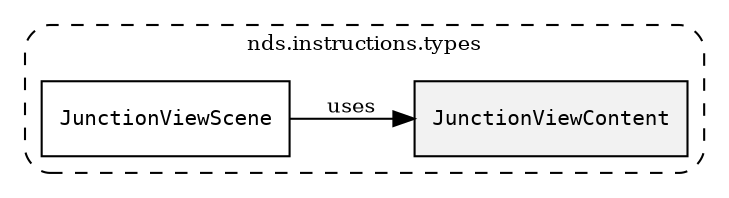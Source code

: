 /**
 * This dot file creates symbol collaboration diagram for JunctionViewContent.
 */
digraph ZSERIO
{
    node [shape=box, fontsize=10];
    rankdir="LR";
    fontsize=10;
    tooltip="JunctionViewContent collaboration diagram";

    subgraph "cluster_nds.instructions.types"
    {
        style="dashed, rounded";
        label="nds.instructions.types";
        tooltip="Package nds.instructions.types";
        href="../../../content/packages/nds.instructions.types.html#Package-nds-instructions-types";
        target="_parent";

        "JunctionViewContent" [style="filled", fillcolor="#0000000D", target="_parent", label=<<font face="monospace"><table align="center" border="0" cellspacing="0" cellpadding="0"><tr><td href="../../../content/packages/nds.instructions.types.html#Bitmask-JunctionViewContent" title="Bitmask defined in nds.instructions.types">JunctionViewContent</td></tr></table></font>>];
        "JunctionViewScene" [target="_parent", label=<<font face="monospace"><table align="center" border="0" cellspacing="0" cellpadding="0"><tr><td href="../../../content/packages/nds.instructions.types.html#Structure-JunctionViewScene" title="Structure defined in nds.instructions.types">JunctionViewScene</td></tr></table></font>>];
    }

    "JunctionViewScene" -> "JunctionViewContent" [label="uses", fontsize=10];
}
